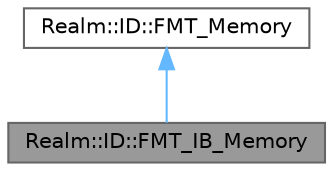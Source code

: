digraph "Realm::ID::FMT_IB_Memory"
{
 // LATEX_PDF_SIZE
  bgcolor="transparent";
  edge [fontname=Helvetica,fontsize=10,labelfontname=Helvetica,labelfontsize=10];
  node [fontname=Helvetica,fontsize=10,shape=box,height=0.2,width=0.4];
  Node1 [id="Node000001",label="Realm::ID::FMT_IB_Memory",height=0.2,width=0.4,color="gray40", fillcolor="grey60", style="filled", fontcolor="black",tooltip=" "];
  Node2 -> Node1 [id="edge1_Node000001_Node000002",dir="back",color="steelblue1",style="solid",tooltip=" "];
  Node2 [id="Node000002",label="Realm::ID::FMT_Memory",height=0.2,width=0.4,color="gray40", fillcolor="white", style="filled",URL="$structRealm_1_1ID_1_1FMT__Memory.html",tooltip=" "];
}
